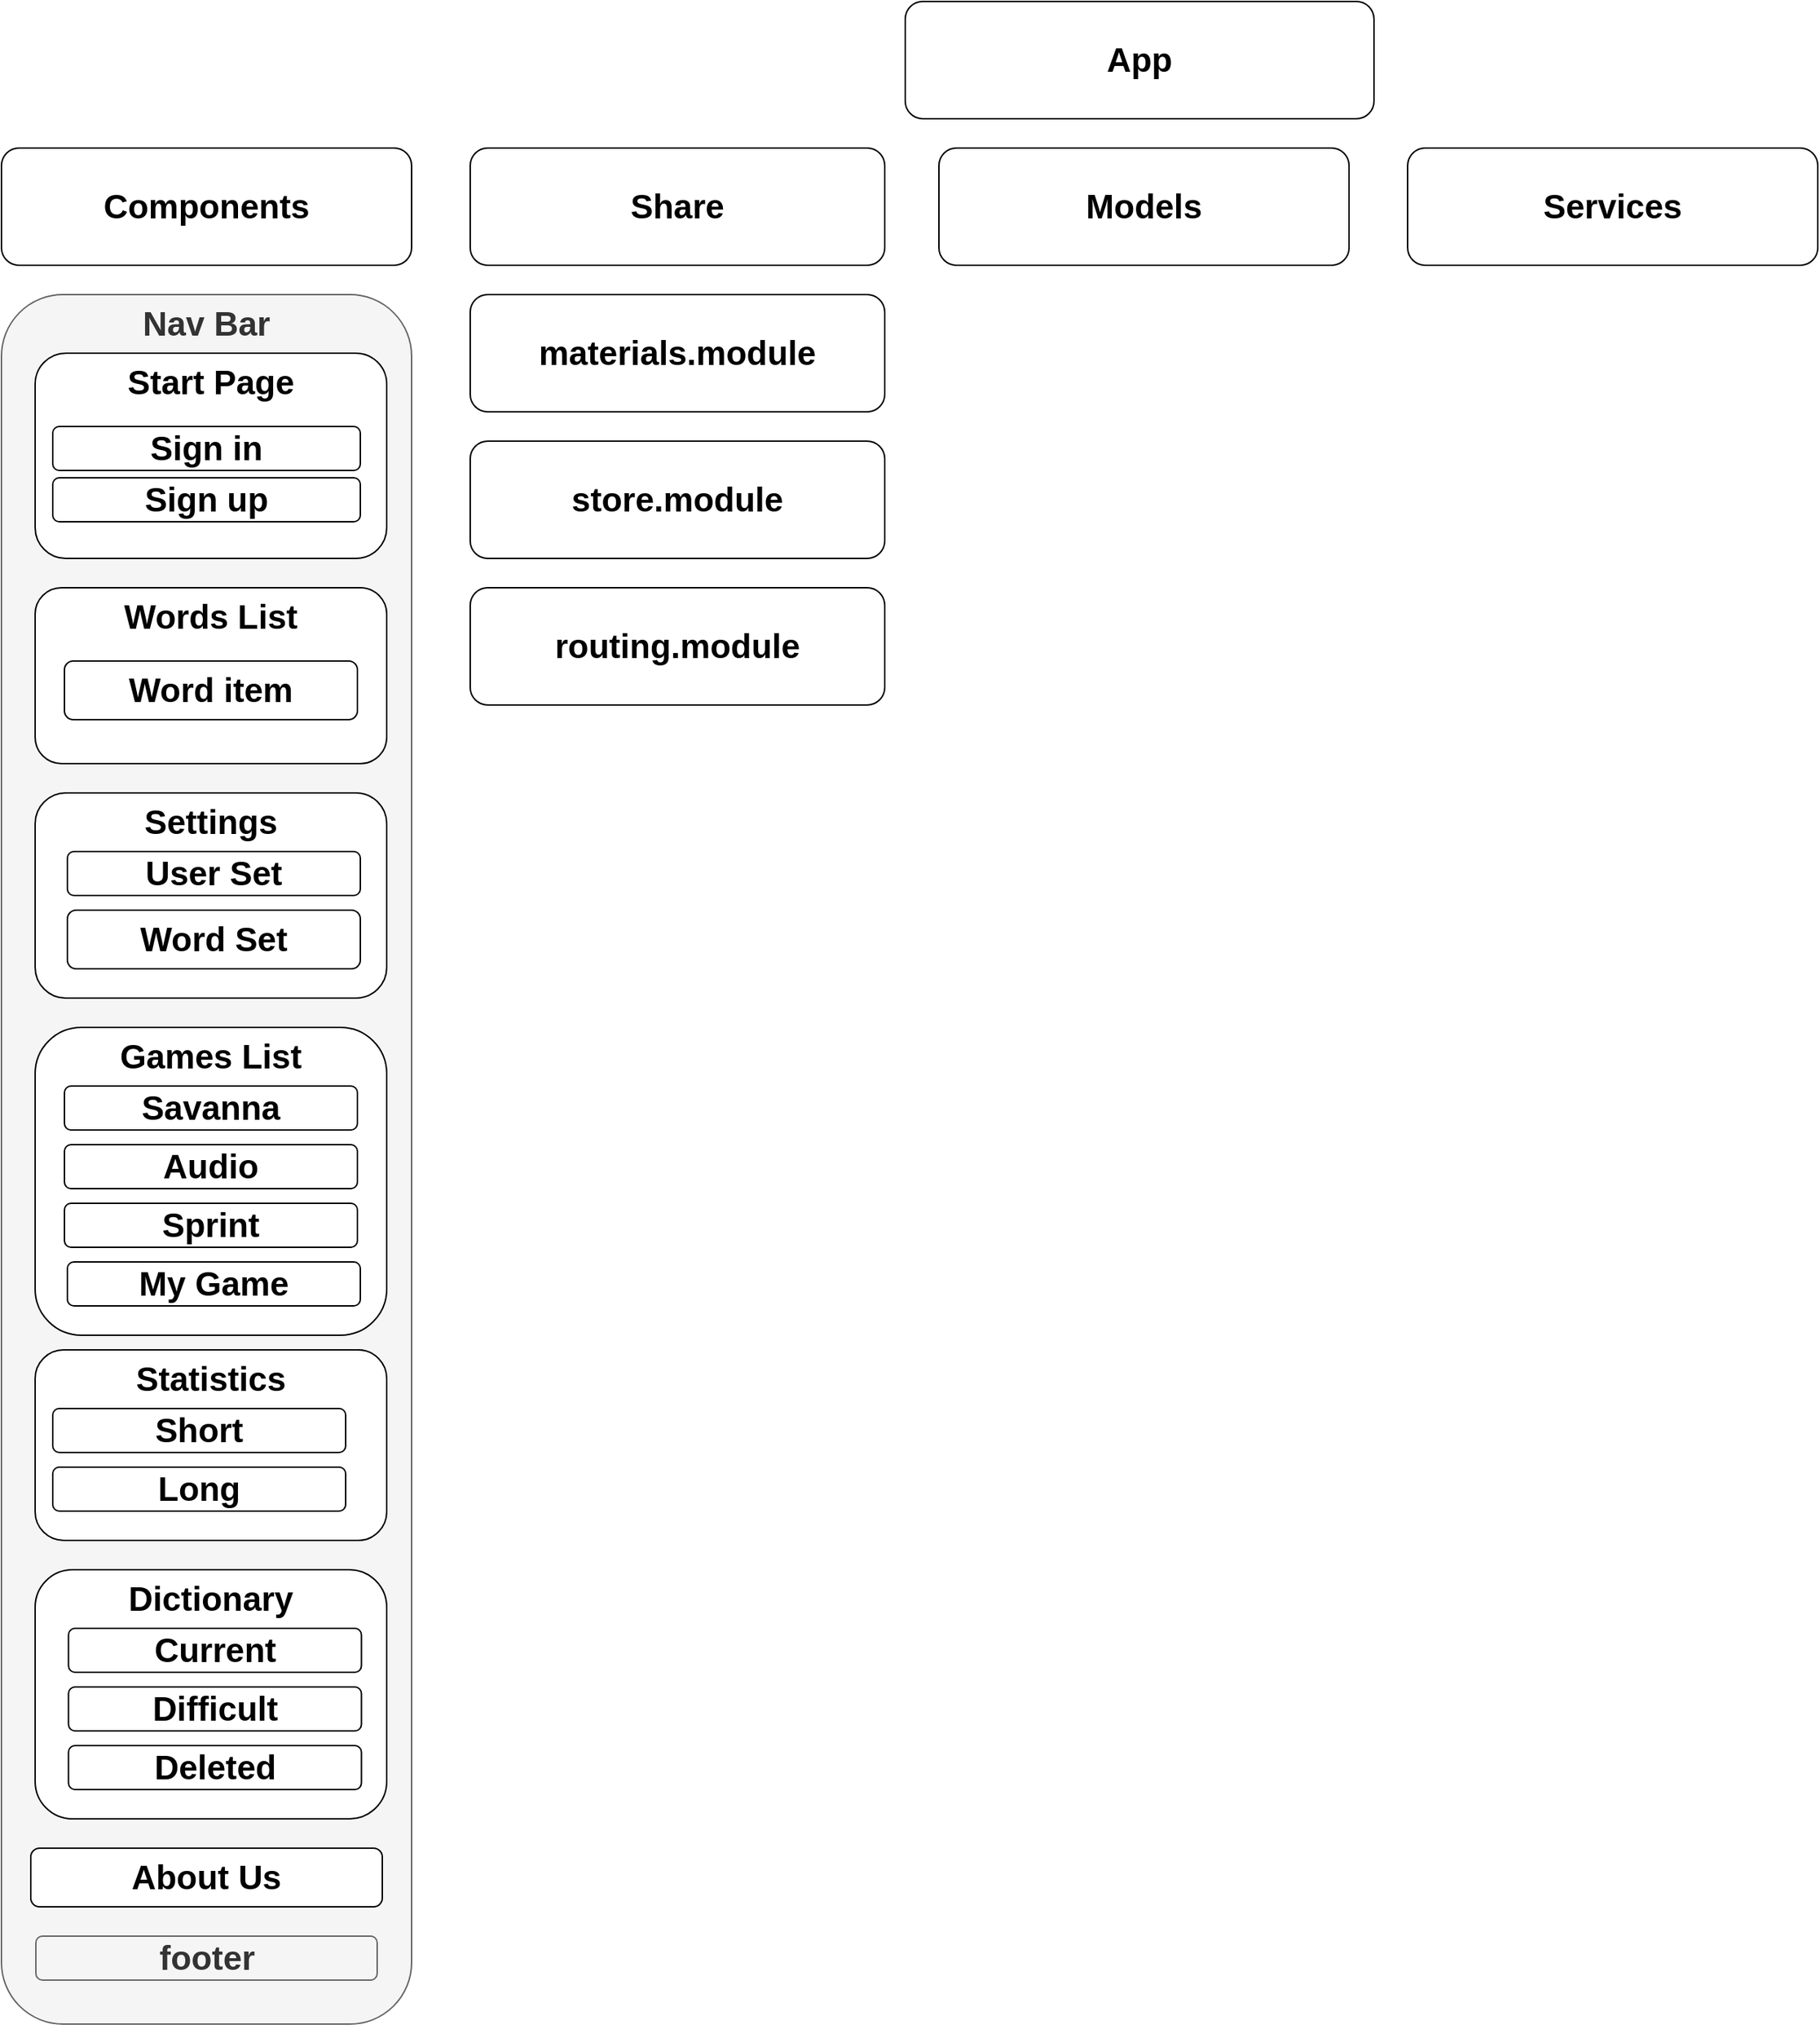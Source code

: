 <mxfile version="14.4.9" type="github">
  <diagram name="Page-1" id="97916047-d0de-89f5-080d-49f4d83e522f">
    <mxGraphModel dx="2370" dy="1270" grid="1" gridSize="10" guides="1" tooltips="1" connect="1" arrows="1" fold="1" page="1" pageScale="1.5" pageWidth="827" pageHeight="1169" background="#ffffff" math="0" shadow="0">
      <root>
        <mxCell id="0" />
        <mxCell id="1" parent="0" />
        <mxCell id="IP3I_rZ0EiLL6fIdU2Rg-56" value="&lt;font style=&quot;font-size: 23px&quot;&gt;&lt;b&gt;App&lt;/b&gt;&lt;/font&gt;" style="rounded=1;whiteSpace=wrap;html=1;" vertex="1" parent="1">
          <mxGeometry x="717" y="40" width="320" height="80" as="geometry" />
        </mxCell>
        <mxCell id="IP3I_rZ0EiLL6fIdU2Rg-58" value="&lt;span style=&quot;font-size: 23px&quot;&gt;&lt;b&gt;Components&lt;/b&gt;&lt;/span&gt;" style="rounded=1;whiteSpace=wrap;html=1;" vertex="1" parent="1">
          <mxGeometry x="100" y="140" width="280" height="80" as="geometry" />
        </mxCell>
        <mxCell id="IP3I_rZ0EiLL6fIdU2Rg-59" value="&lt;font style=&quot;font-size: 23px&quot;&gt;&lt;b&gt;Share&lt;/b&gt;&lt;/font&gt;" style="rounded=1;whiteSpace=wrap;html=1;" vertex="1" parent="1">
          <mxGeometry x="420" y="140" width="283" height="80" as="geometry" />
        </mxCell>
        <mxCell id="IP3I_rZ0EiLL6fIdU2Rg-60" value="&lt;span style=&quot;font-size: 23px&quot;&gt;&lt;b&gt;Models&lt;/b&gt;&lt;/span&gt;" style="rounded=1;whiteSpace=wrap;html=1;" vertex="1" parent="1">
          <mxGeometry x="740" y="140" width="280" height="80" as="geometry" />
        </mxCell>
        <mxCell id="IP3I_rZ0EiLL6fIdU2Rg-61" value="&lt;font style=&quot;font-size: 23px&quot;&gt;&lt;b&gt;Services&lt;/b&gt;&lt;/font&gt;" style="rounded=1;whiteSpace=wrap;html=1;" vertex="1" parent="1">
          <mxGeometry x="1060" y="140" width="280" height="80" as="geometry" />
        </mxCell>
        <mxCell id="IP3I_rZ0EiLL6fIdU2Rg-62" value="&lt;span style=&quot;font-size: 23px&quot;&gt;&lt;b&gt;materials.module&lt;/b&gt;&lt;/span&gt;" style="rounded=1;whiteSpace=wrap;html=1;" vertex="1" parent="1">
          <mxGeometry x="420" y="240" width="283" height="80" as="geometry" />
        </mxCell>
        <mxCell id="IP3I_rZ0EiLL6fIdU2Rg-63" value="&lt;span style=&quot;font-size: 23px&quot;&gt;&lt;b&gt;store.module&lt;/b&gt;&lt;/span&gt;" style="rounded=1;whiteSpace=wrap;html=1;" vertex="1" parent="1">
          <mxGeometry x="420" y="340" width="283" height="80" as="geometry" />
        </mxCell>
        <mxCell id="IP3I_rZ0EiLL6fIdU2Rg-64" value="&lt;span style=&quot;font-size: 23px&quot;&gt;&lt;b&gt;routing.module&lt;/b&gt;&lt;/span&gt;" style="rounded=1;whiteSpace=wrap;html=1;" vertex="1" parent="1">
          <mxGeometry x="420" y="440" width="283" height="80" as="geometry" />
        </mxCell>
        <mxCell id="IP3I_rZ0EiLL6fIdU2Rg-82" value="&lt;span style=&quot;font-size: 23px&quot;&gt;&lt;b&gt;Nav Bar&lt;/b&gt;&lt;/span&gt;" style="rounded=1;whiteSpace=wrap;html=1;verticalAlign=top;fillColor=#f5f5f5;strokeColor=#666666;fontColor=#333333;" vertex="1" parent="1">
          <mxGeometry x="100" y="240" width="280" height="1180" as="geometry" />
        </mxCell>
        <mxCell id="IP3I_rZ0EiLL6fIdU2Rg-83" value="&lt;span style=&quot;font-size: 23px&quot;&gt;&lt;b&gt;footer&lt;/b&gt;&lt;/span&gt;" style="rounded=1;whiteSpace=wrap;html=1;fillColor=#f5f5f5;strokeColor=#666666;fontColor=#333333;" vertex="1" parent="1">
          <mxGeometry x="123.5" y="1360" width="233" height="30" as="geometry" />
        </mxCell>
        <mxCell id="IP3I_rZ0EiLL6fIdU2Rg-65" value="&lt;span style=&quot;font-size: 23px&quot;&gt;&lt;b&gt;Start Page&lt;/b&gt;&lt;/span&gt;" style="rounded=1;whiteSpace=wrap;html=1;verticalAlign=top;" vertex="1" parent="1">
          <mxGeometry x="123" y="280" width="240" height="140" as="geometry" />
        </mxCell>
        <mxCell id="IP3I_rZ0EiLL6fIdU2Rg-66" value="&lt;span style=&quot;font-size: 23px&quot;&gt;&lt;b&gt;Words List&lt;/b&gt;&lt;/span&gt;" style="rounded=1;whiteSpace=wrap;html=1;verticalAlign=top;" vertex="1" parent="1">
          <mxGeometry x="123" y="440" width="240" height="120" as="geometry" />
        </mxCell>
        <mxCell id="IP3I_rZ0EiLL6fIdU2Rg-67" value="&lt;span style=&quot;font-size: 23px&quot;&gt;&lt;b&gt;Settings&lt;/b&gt;&lt;/span&gt;" style="rounded=1;whiteSpace=wrap;html=1;verticalAlign=top;" vertex="1" parent="1">
          <mxGeometry x="123" y="580" width="240" height="140" as="geometry" />
        </mxCell>
        <mxCell id="IP3I_rZ0EiLL6fIdU2Rg-68" value="&lt;span style=&quot;font-size: 23px&quot;&gt;&lt;b&gt;Word item&lt;/b&gt;&lt;/span&gt;" style="rounded=1;whiteSpace=wrap;html=1;" vertex="1" parent="1">
          <mxGeometry x="143" y="490" width="200" height="40" as="geometry" />
        </mxCell>
        <mxCell id="IP3I_rZ0EiLL6fIdU2Rg-69" value="&lt;span style=&quot;font-size: 23px&quot;&gt;&lt;b&gt;User Set&lt;/b&gt;&lt;/span&gt;" style="rounded=1;whiteSpace=wrap;html=1;" vertex="1" parent="1">
          <mxGeometry x="145" y="620" width="200" height="30" as="geometry" />
        </mxCell>
        <mxCell id="IP3I_rZ0EiLL6fIdU2Rg-70" value="&lt;span style=&quot;font-size: 23px&quot;&gt;&lt;b&gt;Word Set&lt;/b&gt;&lt;/span&gt;" style="rounded=1;whiteSpace=wrap;html=1;" vertex="1" parent="1">
          <mxGeometry x="145" y="660" width="200" height="40" as="geometry" />
        </mxCell>
        <mxCell id="IP3I_rZ0EiLL6fIdU2Rg-71" value="&lt;span style=&quot;font-size: 23px&quot;&gt;&lt;b&gt;Games List&lt;/b&gt;&lt;/span&gt;" style="rounded=1;whiteSpace=wrap;html=1;verticalAlign=top;" vertex="1" parent="1">
          <mxGeometry x="123" y="740" width="240" height="210" as="geometry" />
        </mxCell>
        <mxCell id="IP3I_rZ0EiLL6fIdU2Rg-72" value="&lt;font style=&quot;font-size: 23px&quot;&gt;Savanna&lt;/font&gt;" style="rounded=1;whiteSpace=wrap;html=1;fontSize=20;fontStyle=1" vertex="1" parent="1">
          <mxGeometry x="143" y="780" width="200" height="30" as="geometry" />
        </mxCell>
        <mxCell id="IP3I_rZ0EiLL6fIdU2Rg-73" value="&lt;b style=&quot;font-size: 23px&quot;&gt;Audio&lt;/b&gt;" style="rounded=1;whiteSpace=wrap;html=1;" vertex="1" parent="1">
          <mxGeometry x="143" y="820" width="200" height="30" as="geometry" />
        </mxCell>
        <mxCell id="IP3I_rZ0EiLL6fIdU2Rg-74" value="&lt;b style=&quot;font-size: 23px&quot;&gt;Sprint&lt;/b&gt;" style="rounded=1;whiteSpace=wrap;html=1;" vertex="1" parent="1">
          <mxGeometry x="143" y="860" width="200" height="30" as="geometry" />
        </mxCell>
        <mxCell id="IP3I_rZ0EiLL6fIdU2Rg-75" value="&lt;span style=&quot;font-size: 23px&quot;&gt;&lt;b&gt;My Game&lt;/b&gt;&lt;/span&gt;" style="rounded=1;whiteSpace=wrap;html=1;" vertex="1" parent="1">
          <mxGeometry x="145" y="900" width="200" height="30" as="geometry" />
        </mxCell>
        <mxCell id="IP3I_rZ0EiLL6fIdU2Rg-77" value="&lt;span style=&quot;font-size: 23px&quot;&gt;&lt;b&gt;Statistics&lt;/b&gt;&lt;/span&gt;" style="rounded=1;whiteSpace=wrap;html=1;verticalAlign=top;" vertex="1" parent="1">
          <mxGeometry x="123" y="960" width="240" height="130" as="geometry" />
        </mxCell>
        <mxCell id="IP3I_rZ0EiLL6fIdU2Rg-78" value="&lt;span style=&quot;font-size: 23px&quot;&gt;&lt;b&gt;Short&lt;/b&gt;&lt;/span&gt;" style="rounded=1;whiteSpace=wrap;html=1;" vertex="1" parent="1">
          <mxGeometry x="135" y="1000" width="200" height="30" as="geometry" />
        </mxCell>
        <mxCell id="IP3I_rZ0EiLL6fIdU2Rg-79" value="&lt;span style=&quot;font-size: 23px&quot;&gt;&lt;b&gt;Long&lt;/b&gt;&lt;/span&gt;" style="rounded=1;whiteSpace=wrap;html=1;" vertex="1" parent="1">
          <mxGeometry x="135" y="1040" width="200" height="30" as="geometry" />
        </mxCell>
        <mxCell id="IP3I_rZ0EiLL6fIdU2Rg-80" value="&lt;span style=&quot;font-size: 23px&quot;&gt;&lt;b&gt;Sign in&lt;/b&gt;&lt;/span&gt;" style="rounded=1;whiteSpace=wrap;html=1;" vertex="1" parent="1">
          <mxGeometry x="135" y="330" width="210" height="30" as="geometry" />
        </mxCell>
        <mxCell id="IP3I_rZ0EiLL6fIdU2Rg-81" value="&lt;span style=&quot;font-size: 23px&quot;&gt;&lt;b&gt;Sign up&lt;/b&gt;&lt;/span&gt;" style="rounded=1;whiteSpace=wrap;html=1;" vertex="1" parent="1">
          <mxGeometry x="135" y="365" width="210" height="30" as="geometry" />
        </mxCell>
        <mxCell id="IP3I_rZ0EiLL6fIdU2Rg-85" value="&lt;span style=&quot;font-size: 23px&quot;&gt;&lt;b&gt;About Us&lt;/b&gt;&lt;/span&gt;" style="rounded=1;whiteSpace=wrap;html=1;verticalAlign=top;" vertex="1" parent="1">
          <mxGeometry x="120" y="1300" width="240" height="40" as="geometry" />
        </mxCell>
        <mxCell id="IP3I_rZ0EiLL6fIdU2Rg-87" value="&lt;span style=&quot;font-size: 23px&quot;&gt;&lt;b&gt;Dictionary&lt;/b&gt;&lt;/span&gt;" style="rounded=1;whiteSpace=wrap;html=1;verticalAlign=top;" vertex="1" parent="1">
          <mxGeometry x="123" y="1110" width="240" height="170" as="geometry" />
        </mxCell>
        <mxCell id="IP3I_rZ0EiLL6fIdU2Rg-88" value="&lt;span style=&quot;font-size: 23px&quot;&gt;&lt;b&gt;Current&lt;/b&gt;&lt;/span&gt;" style="rounded=1;whiteSpace=wrap;html=1;" vertex="1" parent="1">
          <mxGeometry x="145.75" y="1150" width="200" height="30" as="geometry" />
        </mxCell>
        <mxCell id="IP3I_rZ0EiLL6fIdU2Rg-89" value="&lt;span style=&quot;font-size: 23px&quot;&gt;&lt;b&gt;Difficult&lt;/b&gt;&lt;/span&gt;" style="rounded=1;whiteSpace=wrap;html=1;" vertex="1" parent="1">
          <mxGeometry x="145.75" y="1190" width="200" height="30" as="geometry" />
        </mxCell>
        <mxCell id="IP3I_rZ0EiLL6fIdU2Rg-90" value="&lt;span style=&quot;font-size: 23px&quot;&gt;&lt;b&gt;Deleted&lt;/b&gt;&lt;/span&gt;" style="rounded=1;whiteSpace=wrap;html=1;" vertex="1" parent="1">
          <mxGeometry x="145.75" y="1230" width="200" height="30" as="geometry" />
        </mxCell>
        <mxCell id="IP3I_rZ0EiLL6fIdU2Rg-92" style="edgeStyle=orthogonalEdgeStyle;rounded=0;orthogonalLoop=1;jettySize=auto;html=1;exitX=0.5;exitY=1;exitDx=0;exitDy=0;fontSize=20;" edge="1" parent="1" source="IP3I_rZ0EiLL6fIdU2Rg-82" target="IP3I_rZ0EiLL6fIdU2Rg-82">
          <mxGeometry relative="1" as="geometry" />
        </mxCell>
      </root>
    </mxGraphModel>
  </diagram>
</mxfile>
